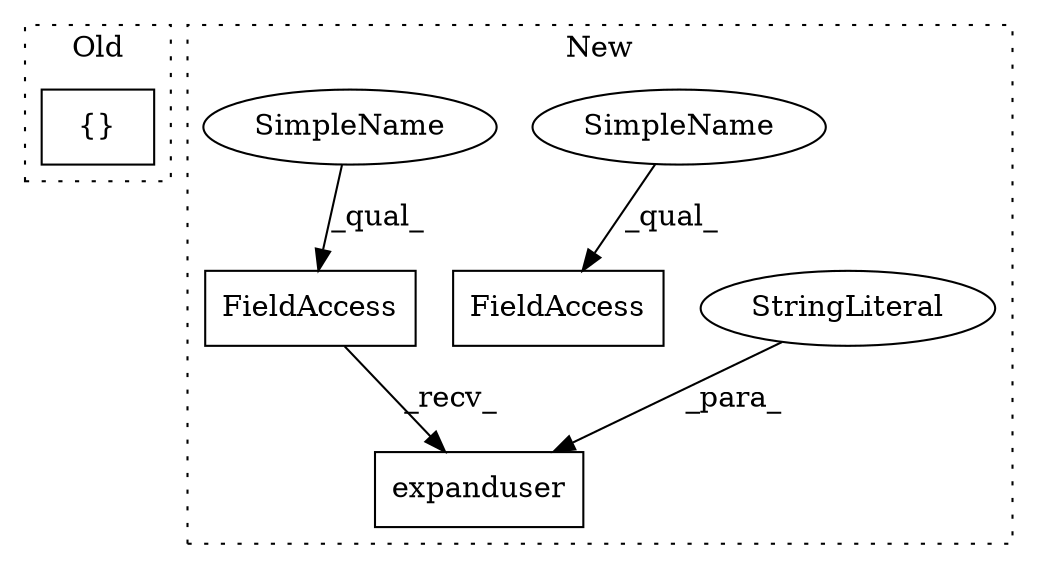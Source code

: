digraph G {
subgraph cluster0 {
1 [label="{}" a="4" s="2660,2756" l="1,1" shape="box"];
label = "Old";
style="dotted";
}
subgraph cluster1 {
2 [label="expanduser" a="32" s="597,640" l="11,1" shape="box"];
3 [label="FieldAccess" a="22" s="589" l="7" shape="box"];
4 [label="StringLiteral" a="45" s="608" l="32" shape="ellipse"];
5 [label="FieldAccess" a="22" s="3236" l="7" shape="box"];
6 [label="SimpleName" a="42" s="3236" l="2" shape="ellipse"];
7 [label="SimpleName" a="42" s="589" l="2" shape="ellipse"];
label = "New";
style="dotted";
}
3 -> 2 [label="_recv_"];
4 -> 2 [label="_para_"];
6 -> 5 [label="_qual_"];
7 -> 3 [label="_qual_"];
}